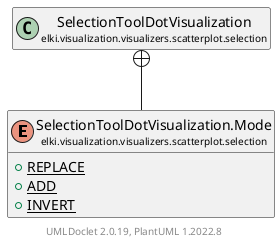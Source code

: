 @startuml
    remove .*\.(Instance|Par|Parameterizer|Factory)$
    set namespaceSeparator none
    hide empty fields
    hide empty methods

    enum "<size:14>SelectionToolDotVisualization.Mode\n<size:10>elki.visualization.visualizers.scatterplot.selection" as elki.visualization.visualizers.scatterplot.selection.SelectionToolDotVisualization.Mode [[SelectionToolDotVisualization.Mode.html]] {
        {static} +REPLACE
        {static} +ADD
        {static} +INVERT
    }

    class "<size:14>SelectionToolDotVisualization\n<size:10>elki.visualization.visualizers.scatterplot.selection" as elki.visualization.visualizers.scatterplot.selection.SelectionToolDotVisualization [[SelectionToolDotVisualization.html]]

    elki.visualization.visualizers.scatterplot.selection.SelectionToolDotVisualization +-- elki.visualization.visualizers.scatterplot.selection.SelectionToolDotVisualization.Mode

    center footer UMLDoclet 2.0.19, PlantUML 1.2022.8
@enduml
